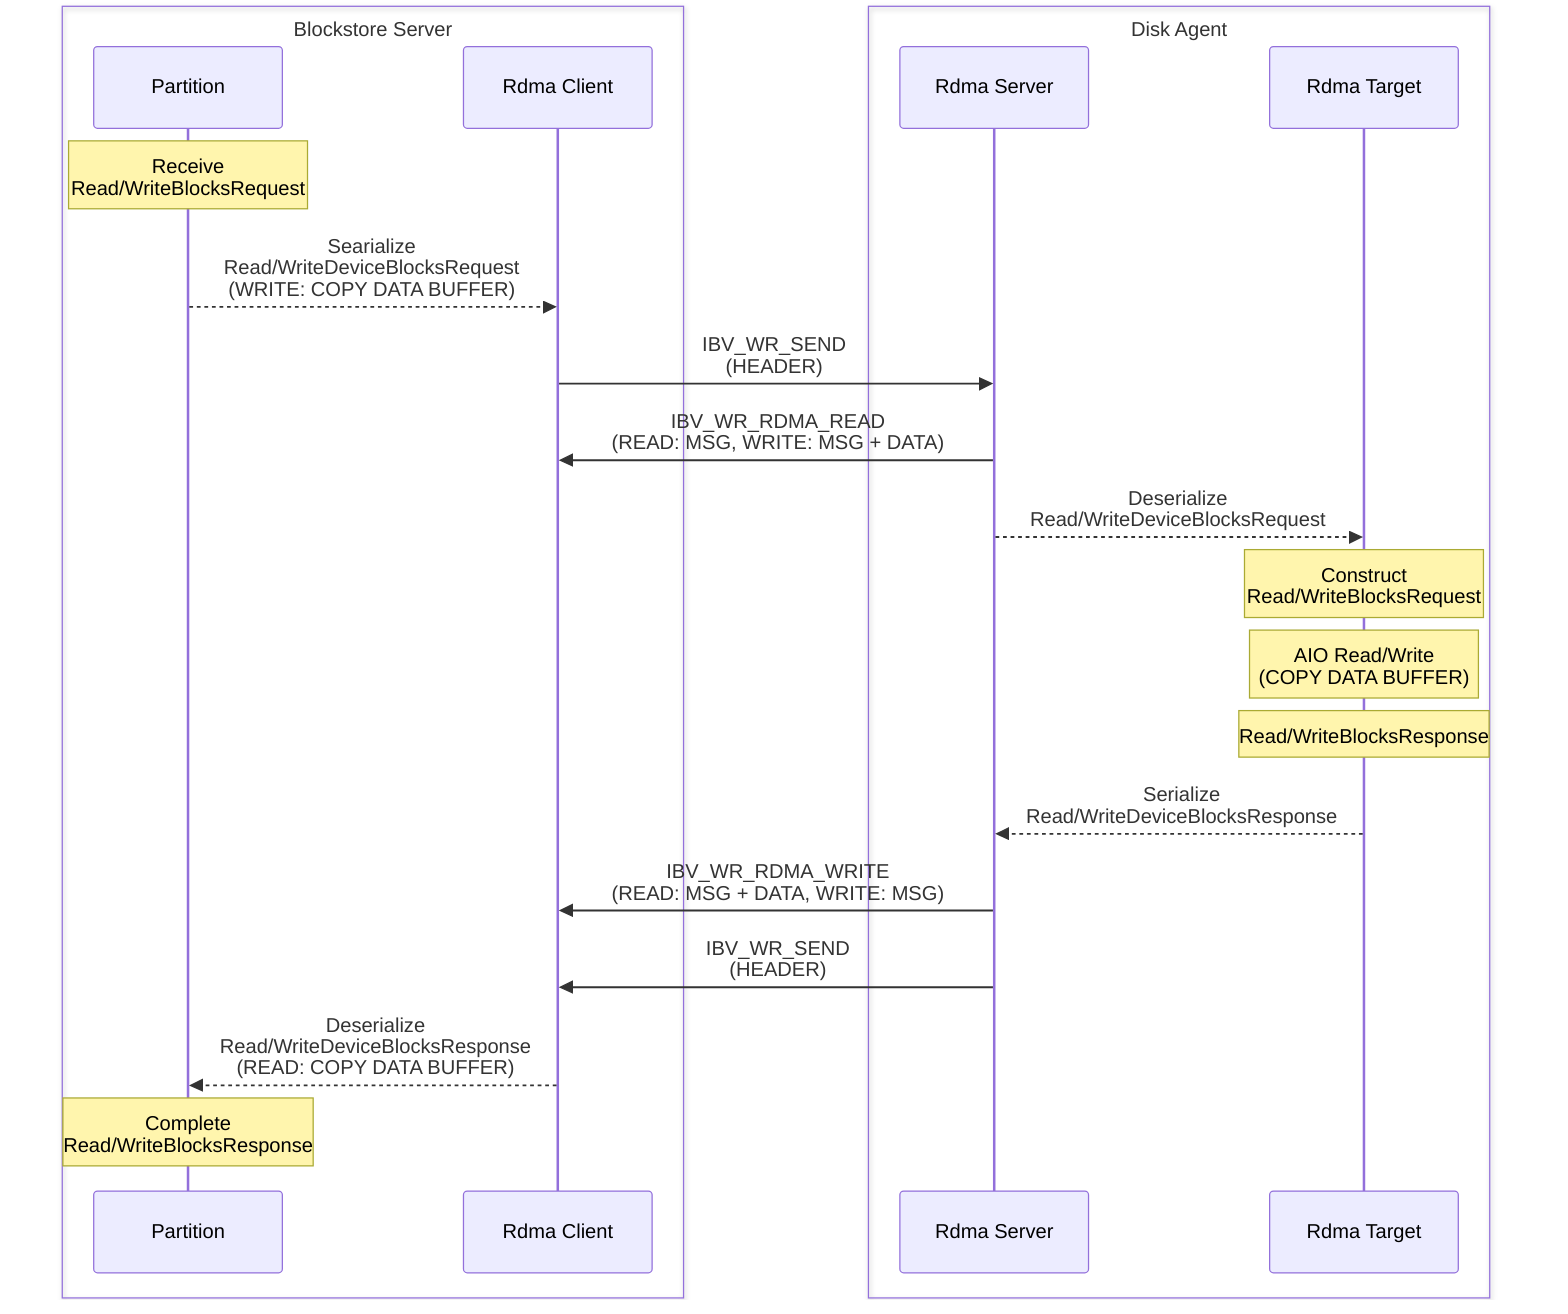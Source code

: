 sequenceDiagram
    box Blockstore Server
    participant P as Partition
    participant C as Rdma Client
    end
    box Disk Agent
    participant S as Rdma Server
    participant T as Rdma Target
    end

    Note over P: Receive<br/>Read/WriteBlocksRequest
    P-->>C: Searialize<br/>Read/WriteDeviceBlocksRequest<br/>(WRITE: COPY DATA BUFFER)
    C->>S: IBV_WR_SEND<br/>(HEADER)
    S->>C: IBV_WR_RDMA_READ<br/>(READ: MSG, WRITE: MSG + DATA)
    S-->>T: Deserialize<br/>Read/WriteDeviceBlocksRequest
    Note over T: Construct<br/>Read/WriteBlocksRequest
    Note over T: AIO Read/Write<br/>(COPY DATA BUFFER)
    Note over T: Read/WriteBlocksResponse
    T-->>S: Serialize<br/>Read/WriteDeviceBlocksResponse
    S->>C: IBV_WR_RDMA_WRITE<br/>(READ: MSG + DATA, WRITE: MSG)
    S->>C: IBV_WR_SEND<br/>(HEADER)
    C-->>P: Deserialize<br/>Read/WriteDeviceBlocksResponse<br/>(READ: COPY DATA BUFFER)
    Note over P: Complete<br/>Read/WriteBlocksResponse